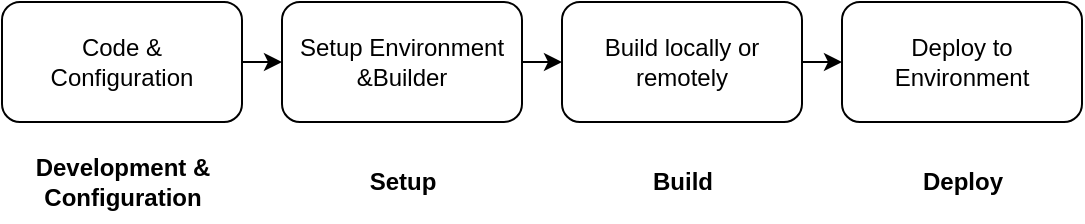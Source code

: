 <mxfile version="20.4.0" type="device"><diagram id="Sls7ncYAVOpdBdD3Sgvl" name="Page-1"><mxGraphModel dx="946" dy="572" grid="1" gridSize="10" guides="1" tooltips="1" connect="1" arrows="1" fold="1" page="1" pageScale="1" pageWidth="827" pageHeight="1169" math="0" shadow="0"><root><mxCell id="0"/><mxCell id="1" parent="0"/><mxCell id="mRDsgbq1F9uGaVVBobIZ-1" value="Code &amp;amp; &lt;br&gt;Configuration" style="rounded=1;whiteSpace=wrap;html=1;" vertex="1" parent="1"><mxGeometry x="40" y="40" width="120" height="60" as="geometry"/></mxCell><mxCell id="mRDsgbq1F9uGaVVBobIZ-2" value="Setup Environment &amp;amp;Builder" style="rounded=1;whiteSpace=wrap;html=1;" vertex="1" parent="1"><mxGeometry x="180" y="40" width="120" height="60" as="geometry"/></mxCell><mxCell id="mRDsgbq1F9uGaVVBobIZ-3" value="Build locally or remotely" style="rounded=1;whiteSpace=wrap;html=1;" vertex="1" parent="1"><mxGeometry x="320" y="40" width="120" height="60" as="geometry"/></mxCell><mxCell id="mRDsgbq1F9uGaVVBobIZ-4" value="Deploy to Environment" style="rounded=1;whiteSpace=wrap;html=1;" vertex="1" parent="1"><mxGeometry x="460" y="40" width="120" height="60" as="geometry"/></mxCell><mxCell id="mRDsgbq1F9uGaVVBobIZ-5" value="" style="endArrow=classic;html=1;rounded=0;exitX=1;exitY=0.5;exitDx=0;exitDy=0;entryX=0;entryY=0.5;entryDx=0;entryDy=0;" edge="1" parent="1" source="mRDsgbq1F9uGaVVBobIZ-1" target="mRDsgbq1F9uGaVVBobIZ-2"><mxGeometry width="50" height="50" relative="1" as="geometry"><mxPoint x="390" y="230" as="sourcePoint"/><mxPoint x="440" y="180" as="targetPoint"/></mxGeometry></mxCell><mxCell id="mRDsgbq1F9uGaVVBobIZ-6" value="" style="endArrow=classic;html=1;rounded=0;exitX=1;exitY=0.5;exitDx=0;exitDy=0;entryX=0;entryY=0.5;entryDx=0;entryDy=0;" edge="1" parent="1" source="mRDsgbq1F9uGaVVBobIZ-2" target="mRDsgbq1F9uGaVVBobIZ-3"><mxGeometry width="50" height="50" relative="1" as="geometry"><mxPoint x="390" y="230" as="sourcePoint"/><mxPoint x="440" y="180" as="targetPoint"/></mxGeometry></mxCell><mxCell id="mRDsgbq1F9uGaVVBobIZ-7" value="" style="endArrow=classic;html=1;rounded=0;exitX=1;exitY=0.5;exitDx=0;exitDy=0;entryX=0;entryY=0.5;entryDx=0;entryDy=0;" edge="1" parent="1" source="mRDsgbq1F9uGaVVBobIZ-3" target="mRDsgbq1F9uGaVVBobIZ-4"><mxGeometry width="50" height="50" relative="1" as="geometry"><mxPoint x="390" y="230" as="sourcePoint"/><mxPoint x="440" y="180" as="targetPoint"/></mxGeometry></mxCell><mxCell id="mRDsgbq1F9uGaVVBobIZ-8" value="&lt;b&gt;Development &amp;amp;&lt;br&gt;Configuration&lt;/b&gt;" style="text;html=1;align=center;verticalAlign=middle;resizable=0;points=[];autosize=1;strokeColor=none;fillColor=none;" vertex="1" parent="1"><mxGeometry x="45" y="110" width="110" height="40" as="geometry"/></mxCell><mxCell id="mRDsgbq1F9uGaVVBobIZ-9" value="&lt;b&gt;Setup&lt;/b&gt;" style="text;html=1;align=center;verticalAlign=middle;resizable=0;points=[];autosize=1;strokeColor=none;fillColor=none;" vertex="1" parent="1"><mxGeometry x="210" y="115" width="60" height="30" as="geometry"/></mxCell><mxCell id="mRDsgbq1F9uGaVVBobIZ-10" value="&lt;b&gt;Build&lt;/b&gt;" style="text;html=1;align=center;verticalAlign=middle;resizable=0;points=[];autosize=1;strokeColor=none;fillColor=none;" vertex="1" parent="1"><mxGeometry x="355" y="115" width="50" height="30" as="geometry"/></mxCell><mxCell id="mRDsgbq1F9uGaVVBobIZ-11" value="&lt;b&gt;Deploy&lt;/b&gt;" style="text;html=1;align=center;verticalAlign=middle;resizable=0;points=[];autosize=1;strokeColor=none;fillColor=none;" vertex="1" parent="1"><mxGeometry x="490" y="115" width="60" height="30" as="geometry"/></mxCell></root></mxGraphModel></diagram></mxfile>